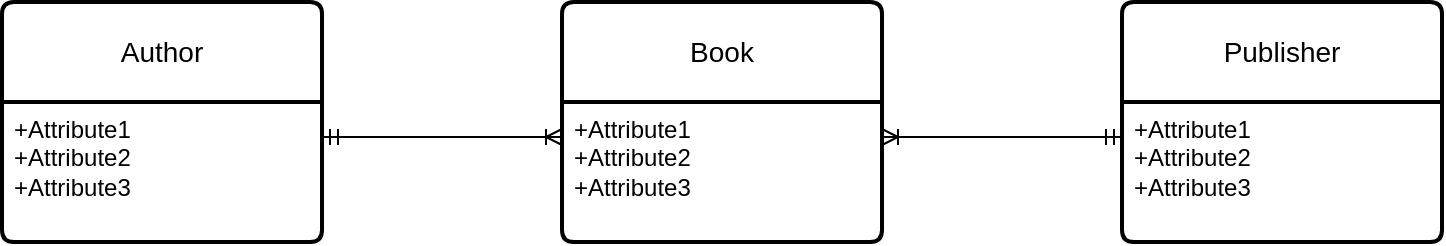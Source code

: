 <mxfile version="24.8.3" pages="8">
  <diagram name="BT2" id="S3tI4eDwRzl3f1jZ_H7S">
    <mxGraphModel dx="1042" dy="565" grid="1" gridSize="10" guides="1" tooltips="1" connect="1" arrows="1" fold="1" page="1" pageScale="1" pageWidth="827" pageHeight="1169" math="0" shadow="0">
      <root>
        <mxCell id="0" />
        <mxCell id="1" parent="0" />
        <mxCell id="iG-6inlr2kLziY47SVc3-1" value="Book" style="swimlane;childLayout=stackLayout;horizontal=1;startSize=50;horizontalStack=0;rounded=1;fontSize=14;fontStyle=0;strokeWidth=2;resizeParent=0;resizeLast=1;shadow=0;dashed=0;align=center;arcSize=4;whiteSpace=wrap;html=1;" vertex="1" parent="1">
          <mxGeometry x="320" y="240" width="160" height="120" as="geometry" />
        </mxCell>
        <mxCell id="iG-6inlr2kLziY47SVc3-2" value="+Attribute1&#xa;+Attribute2&#xa;+Attribute3" style="align=left;strokeColor=none;fillColor=none;spacingLeft=4;fontSize=12;verticalAlign=top;resizable=0;rotatable=0;part=1;html=1;" vertex="1" parent="iG-6inlr2kLziY47SVc3-1">
          <mxGeometry y="50" width="160" height="70" as="geometry" />
        </mxCell>
        <mxCell id="iG-6inlr2kLziY47SVc3-3" value="Publisher" style="swimlane;childLayout=stackLayout;horizontal=1;startSize=50;horizontalStack=0;rounded=1;fontSize=14;fontStyle=0;strokeWidth=2;resizeParent=0;resizeLast=1;shadow=0;dashed=0;align=center;arcSize=4;whiteSpace=wrap;html=1;" vertex="1" parent="1">
          <mxGeometry x="600" y="240" width="160" height="120" as="geometry" />
        </mxCell>
        <mxCell id="iG-6inlr2kLziY47SVc3-4" value="+Attribute1&#xa;+Attribute2&#xa;+Attribute3" style="align=left;strokeColor=none;fillColor=none;spacingLeft=4;fontSize=12;verticalAlign=top;resizable=0;rotatable=0;part=1;html=1;" vertex="1" parent="iG-6inlr2kLziY47SVc3-3">
          <mxGeometry y="50" width="160" height="70" as="geometry" />
        </mxCell>
        <mxCell id="iG-6inlr2kLziY47SVc3-5" value="Author" style="swimlane;childLayout=stackLayout;horizontal=1;startSize=50;horizontalStack=0;rounded=1;fontSize=14;fontStyle=0;strokeWidth=2;resizeParent=0;resizeLast=1;shadow=0;dashed=0;align=center;arcSize=4;whiteSpace=wrap;html=1;" vertex="1" parent="1">
          <mxGeometry x="40" y="240" width="160" height="120" as="geometry" />
        </mxCell>
        <mxCell id="iG-6inlr2kLziY47SVc3-6" value="+Attribute1&#xa;+Attribute2&#xa;+Attribute3" style="align=left;strokeColor=none;fillColor=none;spacingLeft=4;fontSize=12;verticalAlign=top;resizable=0;rotatable=0;part=1;html=1;" vertex="1" parent="iG-6inlr2kLziY47SVc3-5">
          <mxGeometry y="50" width="160" height="70" as="geometry" />
        </mxCell>
        <mxCell id="iG-6inlr2kLziY47SVc3-13" value="" style="fontSize=12;html=1;endArrow=ERoneToMany;startArrow=ERmandOne;rounded=0;exitX=0;exitY=0.25;exitDx=0;exitDy=0;entryX=1;entryY=0.25;entryDx=0;entryDy=0;" edge="1" parent="1" source="iG-6inlr2kLziY47SVc3-4" target="iG-6inlr2kLziY47SVc3-2">
          <mxGeometry width="100" height="100" relative="1" as="geometry">
            <mxPoint x="470" y="440" as="sourcePoint" />
            <mxPoint x="580" y="360" as="targetPoint" />
          </mxGeometry>
        </mxCell>
        <mxCell id="iG-6inlr2kLziY47SVc3-14" value="" style="fontSize=12;html=1;endArrow=ERoneToMany;startArrow=ERmandOne;rounded=0;exitX=1;exitY=0.25;exitDx=0;exitDy=0;entryX=0;entryY=0.25;entryDx=0;entryDy=0;" edge="1" parent="1" source="iG-6inlr2kLziY47SVc3-6" target="iG-6inlr2kLziY47SVc3-2">
          <mxGeometry width="100" height="100" relative="1" as="geometry">
            <mxPoint x="350" y="410" as="sourcePoint" />
            <mxPoint x="230" y="410" as="targetPoint" />
          </mxGeometry>
        </mxCell>
      </root>
    </mxGraphModel>
  </diagram>
  <diagram id="E33m_eQVtyjvjYhZTn2i" name="BT3">
    <mxGraphModel dx="1042" dy="565" grid="1" gridSize="10" guides="1" tooltips="1" connect="1" arrows="1" fold="1" page="1" pageScale="1" pageWidth="827" pageHeight="1169" math="0" shadow="0">
      <root>
        <mxCell id="0" />
        <mxCell id="1" parent="0" />
        <mxCell id="ahCoKVd4SMPCO-5dEFui-1" value="Course" style="swimlane;childLayout=stackLayout;horizontal=1;startSize=50;horizontalStack=0;rounded=1;fontSize=14;fontStyle=0;strokeWidth=2;resizeParent=0;resizeLast=1;shadow=0;dashed=0;align=center;arcSize=4;whiteSpace=wrap;html=1;" vertex="1" parent="1">
          <mxGeometry x="600" y="240" width="160" height="120" as="geometry" />
        </mxCell>
        <mxCell id="ahCoKVd4SMPCO-5dEFui-2" value="courseID&lt;div&gt;courseName&lt;/div&gt;&lt;div&gt;price&lt;/div&gt;" style="align=left;strokeColor=none;fillColor=none;spacingLeft=4;fontSize=12;verticalAlign=top;resizable=0;rotatable=0;part=1;html=1;" vertex="1" parent="ahCoKVd4SMPCO-5dEFui-1">
          <mxGeometry y="50" width="160" height="70" as="geometry" />
        </mxCell>
        <mxCell id="ahCoKVd4SMPCO-5dEFui-3" value="Enrollment" style="swimlane;childLayout=stackLayout;horizontal=1;startSize=50;horizontalStack=0;rounded=1;fontSize=14;fontStyle=0;strokeWidth=2;resizeParent=0;resizeLast=1;shadow=0;dashed=0;align=center;arcSize=4;whiteSpace=wrap;html=1;" vertex="1" parent="1">
          <mxGeometry x="320" y="240" width="160" height="120" as="geometry" />
        </mxCell>
        <mxCell id="ahCoKVd4SMPCO-5dEFui-4" value="studentID&lt;div&gt;courseID&lt;/div&gt;&lt;div&gt;registrationDate&lt;/div&gt;" style="align=left;strokeColor=none;fillColor=none;spacingLeft=4;fontSize=12;verticalAlign=top;resizable=0;rotatable=0;part=1;html=1;" vertex="1" parent="ahCoKVd4SMPCO-5dEFui-3">
          <mxGeometry y="50" width="160" height="70" as="geometry" />
        </mxCell>
        <mxCell id="ahCoKVd4SMPCO-5dEFui-5" value="Student" style="swimlane;childLayout=stackLayout;horizontal=1;startSize=50;horizontalStack=0;rounded=1;fontSize=14;fontStyle=0;strokeWidth=2;resizeParent=0;resizeLast=1;shadow=0;dashed=0;align=center;arcSize=4;whiteSpace=wrap;html=1;" vertex="1" parent="1">
          <mxGeometry x="40" y="240" width="160" height="120" as="geometry" />
        </mxCell>
        <mxCell id="ahCoKVd4SMPCO-5dEFui-6" value="studentID&lt;br&gt;studentName&lt;br&gt;DateOfBirth" style="align=left;strokeColor=none;fillColor=none;spacingLeft=4;fontSize=12;verticalAlign=top;resizable=0;rotatable=0;part=1;html=1;" vertex="1" parent="ahCoKVd4SMPCO-5dEFui-5">
          <mxGeometry y="50" width="160" height="70" as="geometry" />
        </mxCell>
        <mxCell id="ahCoKVd4SMPCO-5dEFui-9" value="studentID&lt;br&gt;studentName&lt;br&gt;DateOfBirth" style="align=left;strokeColor=none;fillColor=none;spacingLeft=4;fontSize=12;verticalAlign=top;resizable=0;rotatable=0;part=1;html=1;" vertex="1" parent="ahCoKVd4SMPCO-5dEFui-5">
          <mxGeometry y="120" width="160" as="geometry" />
        </mxCell>
        <mxCell id="ahCoKVd4SMPCO-5dEFui-10" value="" style="edgeStyle=entityRelationEdgeStyle;fontSize=12;html=1;endArrow=ERoneToMany;rounded=0;entryX=1;entryY=0.25;entryDx=0;entryDy=0;exitX=0;exitY=0.25;exitDx=0;exitDy=0;" edge="1" parent="1" source="ahCoKVd4SMPCO-5dEFui-2" target="ahCoKVd4SMPCO-5dEFui-4">
          <mxGeometry width="100" height="100" relative="1" as="geometry">
            <mxPoint x="470" y="480" as="sourcePoint" />
            <mxPoint x="570" y="380" as="targetPoint" />
          </mxGeometry>
        </mxCell>
        <mxCell id="ahCoKVd4SMPCO-5dEFui-11" value="" style="edgeStyle=entityRelationEdgeStyle;fontSize=12;html=1;endArrow=ERoneToMany;rounded=0;entryX=0;entryY=0.25;entryDx=0;entryDy=0;exitX=1;exitY=0.25;exitDx=0;exitDy=0;" edge="1" parent="1" source="ahCoKVd4SMPCO-5dEFui-6" target="ahCoKVd4SMPCO-5dEFui-4">
          <mxGeometry width="100" height="100" relative="1" as="geometry">
            <mxPoint x="190" y="440" as="sourcePoint" />
            <mxPoint x="290" y="340" as="targetPoint" />
          </mxGeometry>
        </mxCell>
      </root>
    </mxGraphModel>
  </diagram>
  <diagram id="HDx0lRywUB1b465FJepI" name="BT4">
    <mxGraphModel dx="1042" dy="565" grid="1" gridSize="10" guides="1" tooltips="1" connect="1" arrows="1" fold="1" page="1" pageScale="1" pageWidth="827" pageHeight="1169" math="0" shadow="0">
      <root>
        <mxCell id="0" />
        <mxCell id="1" parent="0" />
        <mxCell id="H5hN4v5wa3abcocXyp6K-1" value="Order" style="swimlane;childLayout=stackLayout;horizontal=1;startSize=50;horizontalStack=0;rounded=1;fontSize=14;fontStyle=0;strokeWidth=2;resizeParent=0;resizeLast=1;shadow=0;dashed=0;align=center;arcSize=4;whiteSpace=wrap;html=1;" vertex="1" parent="1">
          <mxGeometry x="320" y="240" width="160" height="120" as="geometry" />
        </mxCell>
        <mxCell id="H5hN4v5wa3abcocXyp6K-2" value="Madonhang&lt;div&gt;Ngaydathang&lt;/div&gt;&lt;div&gt;Tốngtien&lt;/div&gt;" style="align=left;strokeColor=none;fillColor=none;spacingLeft=4;fontSize=12;verticalAlign=top;resizable=0;rotatable=0;part=1;html=1;" vertex="1" parent="H5hN4v5wa3abcocXyp6K-1">
          <mxGeometry y="50" width="160" height="70" as="geometry" />
        </mxCell>
        <mxCell id="H5hN4v5wa3abcocXyp6K-3" value="Cart" style="swimlane;childLayout=stackLayout;horizontal=1;startSize=50;horizontalStack=0;rounded=1;fontSize=14;fontStyle=0;strokeWidth=2;resizeParent=0;resizeLast=1;shadow=0;dashed=0;align=center;arcSize=4;whiteSpace=wrap;html=1;" vertex="1" parent="1">
          <mxGeometry x="600" y="240" width="160" height="120" as="geometry" />
        </mxCell>
        <mxCell id="H5hN4v5wa3abcocXyp6K-4" value="Masanpham&lt;div&gt;Madonhang&lt;/div&gt;" style="align=left;strokeColor=none;fillColor=none;spacingLeft=4;fontSize=12;verticalAlign=top;resizable=0;rotatable=0;part=1;html=1;" vertex="1" parent="H5hN4v5wa3abcocXyp6K-3">
          <mxGeometry y="50" width="160" height="70" as="geometry" />
        </mxCell>
        <mxCell id="H5hN4v5wa3abcocXyp6K-5" value="Customer" style="swimlane;childLayout=stackLayout;horizontal=1;startSize=50;horizontalStack=0;rounded=1;fontSize=14;fontStyle=0;strokeWidth=2;resizeParent=0;resizeLast=1;shadow=0;dashed=0;align=center;arcSize=4;whiteSpace=wrap;html=1;" vertex="1" parent="1">
          <mxGeometry x="40" y="240" width="160" height="120" as="geometry" />
        </mxCell>
        <mxCell id="H5hN4v5wa3abcocXyp6K-6" value="Makhachhang&lt;div&gt;Tenkhachhang&lt;/div&gt;&lt;div&gt;Diachi&lt;span style=&quot;white-space: pre;&quot;&gt;&#x9;&lt;/span&gt;&lt;/div&gt;&lt;div&gt;Email&lt;/div&gt;" style="align=left;strokeColor=none;fillColor=none;spacingLeft=4;fontSize=12;verticalAlign=top;resizable=0;rotatable=0;part=1;html=1;" vertex="1" parent="H5hN4v5wa3abcocXyp6K-5">
          <mxGeometry y="50" width="160" height="70" as="geometry" />
        </mxCell>
        <mxCell id="H5hN4v5wa3abcocXyp6K-8" value="" style="fontSize=12;html=1;endArrow=ERoneToMany;startArrow=ERmandOne;rounded=0;exitX=1;exitY=0.25;exitDx=0;exitDy=0;entryX=0;entryY=0.25;entryDx=0;entryDy=0;" edge="1" parent="1" source="H5hN4v5wa3abcocXyp6K-6" target="H5hN4v5wa3abcocXyp6K-2">
          <mxGeometry width="100" height="100" relative="1" as="geometry">
            <mxPoint x="350" y="410" as="sourcePoint" />
            <mxPoint x="230" y="410" as="targetPoint" />
          </mxGeometry>
        </mxCell>
        <mxCell id="H5hN4v5wa3abcocXyp6K-9" value="Product" style="swimlane;childLayout=stackLayout;horizontal=1;startSize=50;horizontalStack=0;rounded=1;fontSize=14;fontStyle=0;strokeWidth=2;resizeParent=0;resizeLast=1;shadow=0;dashed=0;align=center;arcSize=4;whiteSpace=wrap;html=1;" vertex="1" parent="1">
          <mxGeometry x="600" y="480" width="160" height="120" as="geometry" />
        </mxCell>
        <mxCell id="H5hN4v5wa3abcocXyp6K-10" value="Masanpham&lt;div&gt;Tensanpham&lt;/div&gt;&lt;div&gt;Gia&lt;/div&gt;" style="align=left;strokeColor=none;fillColor=none;spacingLeft=4;fontSize=12;verticalAlign=top;resizable=0;rotatable=0;part=1;html=1;" vertex="1" parent="H5hN4v5wa3abcocXyp6K-9">
          <mxGeometry y="50" width="160" height="70" as="geometry" />
        </mxCell>
        <mxCell id="2gxj5F6_k0d30bm6z60c-1" value="" style="edgeStyle=entityRelationEdgeStyle;fontSize=12;html=1;endArrow=ERoneToMany;rounded=0;entryX=0;entryY=0.25;entryDx=0;entryDy=0;exitX=1;exitY=0.25;exitDx=0;exitDy=0;" edge="1" parent="1" source="H5hN4v5wa3abcocXyp6K-2" target="H5hN4v5wa3abcocXyp6K-4">
          <mxGeometry width="100" height="100" relative="1" as="geometry">
            <mxPoint x="414" y="480" as="sourcePoint" />
            <mxPoint x="514" y="380" as="targetPoint" />
          </mxGeometry>
        </mxCell>
        <mxCell id="2gxj5F6_k0d30bm6z60c-2" value="" style="fontSize=12;html=1;endArrow=ERoneToMany;rounded=0;entryX=0.5;entryY=1;entryDx=0;entryDy=0;exitX=0.5;exitY=0;exitDx=0;exitDy=0;" edge="1" parent="1" source="H5hN4v5wa3abcocXyp6K-9" target="H5hN4v5wa3abcocXyp6K-4">
          <mxGeometry width="100" height="100" relative="1" as="geometry">
            <mxPoint x="530" y="490" as="sourcePoint" />
            <mxPoint x="630" y="390" as="targetPoint" />
          </mxGeometry>
        </mxCell>
      </root>
    </mxGraphModel>
  </diagram>
  <diagram id="HWHdgjDDp0XXDB1p_dy3" name="BT5">
    <mxGraphModel dx="1042" dy="565" grid="1" gridSize="10" guides="1" tooltips="1" connect="1" arrows="1" fold="1" page="1" pageScale="1" pageWidth="827" pageHeight="1169" math="0" shadow="0">
      <root>
        <mxCell id="0" />
        <mxCell id="1" parent="0" />
        <mxCell id="CTbyHAB8CUvocaCiIxAj-1" value="Car" style="swimlane;childLayout=stackLayout;horizontal=1;startSize=50;horizontalStack=0;rounded=1;fontSize=14;fontStyle=0;strokeWidth=2;resizeParent=0;resizeLast=1;shadow=0;dashed=0;align=center;arcSize=4;whiteSpace=wrap;html=1;" vertex="1" parent="1">
          <mxGeometry x="600" y="240" width="160" height="120" as="geometry" />
        </mxCell>
        <mxCell id="CTbyHAB8CUvocaCiIxAj-2" value="car_id (PK)&lt;div&gt;car_name&lt;/div&gt;&lt;div&gt;car_type&lt;/div&gt;&lt;div&gt;rental_price_per_day&lt;/div&gt;" style="align=left;strokeColor=none;fillColor=none;spacingLeft=4;fontSize=12;verticalAlign=top;resizable=0;rotatable=0;part=1;html=1;" vertex="1" parent="CTbyHAB8CUvocaCiIxAj-1">
          <mxGeometry y="50" width="160" height="70" as="geometry" />
        </mxCell>
        <mxCell id="CTbyHAB8CUvocaCiIxAj-3" value="Rental" style="swimlane;childLayout=stackLayout;horizontal=1;startSize=50;horizontalStack=0;rounded=1;fontSize=14;fontStyle=0;strokeWidth=2;resizeParent=0;resizeLast=1;shadow=0;dashed=0;align=center;arcSize=4;whiteSpace=wrap;html=1;" vertex="1" parent="1">
          <mxGeometry x="320" y="240" width="160" height="160" as="geometry">
            <mxRectangle x="320" y="240" width="80" height="50" as="alternateBounds" />
          </mxGeometry>
        </mxCell>
        <mxCell id="CTbyHAB8CUvocaCiIxAj-4" value="rental_id (PK)&lt;div&gt;customer_id (FK)&lt;/div&gt;&lt;div&gt;car_id (Fk)&lt;/div&gt;&lt;div&gt;start_date&lt;/div&gt;&lt;div&gt;end_date&lt;/div&gt;&lt;div&gt;total_amount&lt;/div&gt;" style="align=left;strokeColor=none;fillColor=none;spacingLeft=4;fontSize=12;verticalAlign=top;resizable=0;rotatable=0;part=1;html=1;" vertex="1" parent="CTbyHAB8CUvocaCiIxAj-3">
          <mxGeometry y="50" width="160" height="110" as="geometry" />
        </mxCell>
        <mxCell id="CTbyHAB8CUvocaCiIxAj-5" value="Customer" style="swimlane;childLayout=stackLayout;horizontal=1;startSize=50;horizontalStack=0;rounded=1;fontSize=14;fontStyle=0;strokeWidth=2;resizeParent=0;resizeLast=1;shadow=0;dashed=0;align=center;arcSize=4;whiteSpace=wrap;html=1;" vertex="1" parent="1">
          <mxGeometry x="40" y="240" width="160" height="120" as="geometry" />
        </mxCell>
        <mxCell id="CTbyHAB8CUvocaCiIxAj-6" value="customer_id (PK)&lt;div&gt;name&lt;/div&gt;&lt;div&gt;address&lt;/div&gt;&lt;div&gt;phone&lt;/div&gt;" style="align=left;strokeColor=none;fillColor=none;spacingLeft=4;fontSize=12;verticalAlign=top;resizable=0;rotatable=0;part=1;html=1;" vertex="1" parent="CTbyHAB8CUvocaCiIxAj-5">
          <mxGeometry y="50" width="160" height="70" as="geometry" />
        </mxCell>
        <mxCell id="CTbyHAB8CUvocaCiIxAj-8" value="" style="edgeStyle=entityRelationEdgeStyle;fontSize=12;html=1;endArrow=ERoneToMany;rounded=0;entryX=0.997;entryY=0.407;entryDx=0;entryDy=0;exitX=0;exitY=0.25;exitDx=0;exitDy=0;entryPerimeter=0;" edge="1" parent="1" source="CTbyHAB8CUvocaCiIxAj-2" target="CTbyHAB8CUvocaCiIxAj-4">
          <mxGeometry width="100" height="100" relative="1" as="geometry">
            <mxPoint x="470" y="480" as="sourcePoint" />
            <mxPoint x="570" y="380" as="targetPoint" />
          </mxGeometry>
        </mxCell>
        <mxCell id="CTbyHAB8CUvocaCiIxAj-9" value="" style="edgeStyle=entityRelationEdgeStyle;fontSize=12;html=1;endArrow=ERoneToMany;rounded=0;entryX=0;entryY=0.25;entryDx=0;entryDy=0;exitX=1;exitY=0.25;exitDx=0;exitDy=0;" edge="1" parent="1" source="CTbyHAB8CUvocaCiIxAj-6" target="CTbyHAB8CUvocaCiIxAj-4">
          <mxGeometry width="100" height="100" relative="1" as="geometry">
            <mxPoint x="190" y="440" as="sourcePoint" />
            <mxPoint x="290" y="340" as="targetPoint" />
          </mxGeometry>
        </mxCell>
        <mxCell id="eAOGb-Al22VE4MxPoc9V-1" value="&lt;h3 style=&quot;text-align: justify;&quot;&gt;&lt;font style=&quot;font-size: 14px;&quot;&gt;Cách tính tổng số tiền thuê &lt;code&gt;total_amount&lt;/code&gt;&lt;/font&gt;&lt;/h3&gt;&lt;p style=&quot;text-align: justify;&quot;&gt;&lt;font size=&quot;3&quot;&gt;Tổng số tiền thuê được tính dựa trên số ngày thuê và giá thuê mỗi ngày của xe. Cách tính:&lt;/font&gt;&lt;/p&gt;&lt;span title=&quot;ParseError: KaTeX parse error: Expected &#39;EOF&#39;, got &#39;_&#39; at position 12: \text{total_̲amount} = (\tex…&quot; class=&quot;katex-error&quot;&gt;&lt;div style=&quot;text-align: justify;&quot;&gt;&lt;span style=&quot;background-color: initial;&quot;&gt;&lt;font size=&quot;3&quot;&gt;\text{total_amount} = (\text{end_date} - \text{start_date}) \times \text{rental_price_per_day}&lt;/font&gt;&lt;/span&gt;&lt;/div&gt;&lt;/span&gt;&lt;ul&gt;&lt;li&gt;&lt;div style=&quot;text-align: justify;&quot;&gt;&lt;font size=&quot;3&quot;&gt;&lt;strong style=&quot;background-color: initial;&quot;&gt;Ràng buộc tính toán&lt;/strong&gt;&lt;span style=&quot;background-color: initial;&quot;&gt;:&lt;/span&gt;&lt;/font&gt;&lt;/div&gt;&lt;ul&gt;&lt;li style=&quot;text-align: justify;&quot;&gt;&lt;font size=&quot;3&quot;&gt;&lt;strong&gt;Ngày bắt đầu và ngày kết thúc&lt;/strong&gt;: &lt;code&gt;end_date&lt;/code&gt; phải sau &lt;code&gt;start_date&lt;/code&gt; (có thể sử dụng ràng buộc CHECK trong T-SQL).&lt;/font&gt;&lt;/li&gt;&lt;li style=&quot;text-align: justify;&quot;&gt;&lt;font size=&quot;3&quot;&gt;&lt;strong&gt;Giá thuê mỗi ngày&lt;/strong&gt;: &lt;code&gt;rental_price_per_day&lt;/code&gt; phải lớn hơn 0 để tránh lỗi khi tính tổng tiền.&lt;/font&gt;&lt;/li&gt;&lt;li style=&quot;text-align: justify;&quot;&gt;&lt;font size=&quot;3&quot;&gt;&lt;strong&gt;Tự động tính &lt;code&gt;total_amount&lt;/code&gt;&lt;/strong&gt;: Có thể dùng một &lt;strong&gt;trigger&lt;/strong&gt; để tính toán tự động &lt;code&gt;total_amount&lt;/code&gt; dựa trên số ngày thuê và giá thuê mỗi ngày khi một bản ghi mới được thêm vào bảng &lt;code&gt;Rental&lt;/code&gt;.&lt;/font&gt;&lt;/li&gt;&lt;/ul&gt;&lt;/li&gt;&lt;/ul&gt;" style="text;html=1;align=left;verticalAlign=middle;whiteSpace=wrap;rounded=0;" vertex="1" parent="1">
          <mxGeometry x="40" y="400" width="720" height="280" as="geometry" />
        </mxCell>
      </root>
    </mxGraphModel>
  </diagram>
  <diagram id="gMVQvMVwqX7fxle1f1y7" name="BT6">
    <mxGraphModel dx="1042" dy="565" grid="1" gridSize="10" guides="1" tooltips="1" connect="1" arrows="1" fold="1" page="1" pageScale="1" pageWidth="827" pageHeight="1169" math="0" shadow="0">
      <root>
        <mxCell id="0" />
        <mxCell id="1" parent="0" />
        <mxCell id="HUIHdo6BDJgA1byJnP2m-1" value="Event" style="swimlane;childLayout=stackLayout;horizontal=1;startSize=50;horizontalStack=0;rounded=1;fontSize=14;fontStyle=0;strokeWidth=2;resizeParent=0;resizeLast=1;shadow=0;dashed=0;align=center;arcSize=4;whiteSpace=wrap;html=1;" vertex="1" parent="1">
          <mxGeometry x="320" y="240" width="160" height="160" as="geometry" />
        </mxCell>
        <mxCell id="HUIHdo6BDJgA1byJnP2m-2" value="event_id (PK)&lt;div&gt;event_name&lt;/div&gt;&lt;div&gt;event_date&lt;/div&gt;&lt;div&gt;location&lt;/div&gt;&lt;div&gt;budget&lt;/div&gt;" style="align=left;strokeColor=none;fillColor=none;spacingLeft=4;fontSize=12;verticalAlign=top;resizable=0;rotatable=0;part=1;html=1;" vertex="1" parent="HUIHdo6BDJgA1byJnP2m-1">
          <mxGeometry y="50" width="160" height="110" as="geometry" />
        </mxCell>
        <mxCell id="HUIHdo6BDJgA1byJnP2m-3" value="EventSponsor" style="swimlane;childLayout=stackLayout;horizontal=1;startSize=50;horizontalStack=0;rounded=1;fontSize=14;fontStyle=0;strokeWidth=2;resizeParent=0;resizeLast=1;shadow=0;dashed=0;align=center;arcSize=4;whiteSpace=wrap;html=1;" vertex="1" parent="1">
          <mxGeometry x="600" y="240" width="160" height="120" as="geometry" />
        </mxCell>
        <mxCell id="HUIHdo6BDJgA1byJnP2m-4" value="event_id (FK)&lt;div&gt;sponsor_id&amp;nbsp;&lt;span style=&quot;background-color: initial;&quot;&gt;(FK)&lt;/span&gt;&lt;/div&gt;" style="align=left;strokeColor=none;fillColor=none;spacingLeft=4;fontSize=12;verticalAlign=top;resizable=0;rotatable=0;part=1;html=1;" vertex="1" parent="HUIHdo6BDJgA1byJnP2m-3">
          <mxGeometry y="50" width="160" height="70" as="geometry" />
        </mxCell>
        <mxCell id="HUIHdo6BDJgA1byJnP2m-5" value="Attendee" style="swimlane;childLayout=stackLayout;horizontal=1;startSize=50;horizontalStack=0;rounded=1;fontSize=14;fontStyle=0;strokeWidth=2;resizeParent=0;resizeLast=1;shadow=0;dashed=0;align=center;arcSize=4;whiteSpace=wrap;html=1;" vertex="1" parent="1">
          <mxGeometry x="40" y="480" width="160" height="120" as="geometry" />
        </mxCell>
        <mxCell id="HUIHdo6BDJgA1byJnP2m-6" value="attendee_id (PK)&lt;div&gt;attendee_name&lt;/div&gt;&lt;div&gt;email&lt;/div&gt;" style="align=left;strokeColor=none;fillColor=none;spacingLeft=4;fontSize=12;verticalAlign=top;resizable=0;rotatable=0;part=1;html=1;" vertex="1" parent="HUIHdo6BDJgA1byJnP2m-5">
          <mxGeometry y="50" width="160" height="70" as="geometry" />
        </mxCell>
        <mxCell id="HUIHdo6BDJgA1byJnP2m-8" value="Sponsor" style="swimlane;childLayout=stackLayout;horizontal=1;startSize=50;horizontalStack=0;rounded=1;fontSize=14;fontStyle=0;strokeWidth=2;resizeParent=0;resizeLast=1;shadow=0;dashed=0;align=center;arcSize=4;whiteSpace=wrap;html=1;" vertex="1" parent="1">
          <mxGeometry x="600" y="480" width="160" height="120" as="geometry" />
        </mxCell>
        <mxCell id="HUIHdo6BDJgA1byJnP2m-9" value="sponsor_id (PK)&lt;div&gt;sponsor_name&lt;/div&gt;&lt;div&gt;sponsorship_amount&lt;/div&gt;" style="align=left;strokeColor=none;fillColor=none;spacingLeft=4;fontSize=12;verticalAlign=top;resizable=0;rotatable=0;part=1;html=1;" vertex="1" parent="HUIHdo6BDJgA1byJnP2m-8">
          <mxGeometry y="50" width="160" height="70" as="geometry" />
        </mxCell>
        <mxCell id="HUIHdo6BDJgA1byJnP2m-10" value="" style="edgeStyle=entityRelationEdgeStyle;fontSize=12;html=1;endArrow=ERoneToMany;rounded=0;entryX=0;entryY=0.25;entryDx=0;entryDy=0;exitX=1;exitY=0.25;exitDx=0;exitDy=0;" edge="1" parent="1" source="HUIHdo6BDJgA1byJnP2m-2" target="HUIHdo6BDJgA1byJnP2m-4">
          <mxGeometry width="100" height="100" relative="1" as="geometry">
            <mxPoint x="414" y="480" as="sourcePoint" />
            <mxPoint x="514" y="380" as="targetPoint" />
          </mxGeometry>
        </mxCell>
        <mxCell id="HUIHdo6BDJgA1byJnP2m-11" value="" style="fontSize=12;html=1;endArrow=ERoneToMany;rounded=0;entryX=0.5;entryY=1;entryDx=0;entryDy=0;exitX=0.5;exitY=0;exitDx=0;exitDy=0;" edge="1" parent="1" source="HUIHdo6BDJgA1byJnP2m-8" target="HUIHdo6BDJgA1byJnP2m-4">
          <mxGeometry width="100" height="100" relative="1" as="geometry">
            <mxPoint x="530" y="490" as="sourcePoint" />
            <mxPoint x="630" y="390" as="targetPoint" />
          </mxGeometry>
        </mxCell>
        <mxCell id="HUIHdo6BDJgA1byJnP2m-12" value="EventAttendee" style="swimlane;childLayout=stackLayout;horizontal=1;startSize=50;horizontalStack=0;rounded=1;fontSize=14;fontStyle=0;strokeWidth=2;resizeParent=0;resizeLast=1;shadow=0;dashed=0;align=center;arcSize=4;whiteSpace=wrap;html=1;" vertex="1" parent="1">
          <mxGeometry x="40" y="240" width="160" height="120" as="geometry" />
        </mxCell>
        <mxCell id="HUIHdo6BDJgA1byJnP2m-13" value="event_id (FK)&lt;div&gt;attendee_id (FK)&lt;/div&gt;" style="align=left;strokeColor=none;fillColor=none;spacingLeft=4;fontSize=12;verticalAlign=top;resizable=0;rotatable=0;part=1;html=1;" vertex="1" parent="HUIHdo6BDJgA1byJnP2m-12">
          <mxGeometry y="50" width="160" height="70" as="geometry" />
        </mxCell>
        <mxCell id="HUIHdo6BDJgA1byJnP2m-14" value="" style="fontSize=12;html=1;endArrow=ERoneToMany;rounded=0;entryX=0.5;entryY=1;entryDx=0;entryDy=0;exitX=0.5;exitY=0;exitDx=0;exitDy=0;" edge="1" parent="1" source="HUIHdo6BDJgA1byJnP2m-5" target="HUIHdo6BDJgA1byJnP2m-13">
          <mxGeometry width="100" height="100" relative="1" as="geometry">
            <mxPoint x="250" y="440" as="sourcePoint" />
            <mxPoint x="370" y="440" as="targetPoint" />
          </mxGeometry>
        </mxCell>
        <mxCell id="HUIHdo6BDJgA1byJnP2m-15" value="" style="edgeStyle=entityRelationEdgeStyle;fontSize=12;html=1;endArrow=ERoneToMany;rounded=0;entryX=1;entryY=0.25;entryDx=0;entryDy=0;exitX=0;exitY=0.25;exitDx=0;exitDy=0;" edge="1" parent="1" source="HUIHdo6BDJgA1byJnP2m-2" target="HUIHdo6BDJgA1byJnP2m-13">
          <mxGeometry width="100" height="100" relative="1" as="geometry">
            <mxPoint x="200" y="400" as="sourcePoint" />
            <mxPoint x="320" y="400" as="targetPoint" />
          </mxGeometry>
        </mxCell>
      </root>
    </mxGraphModel>
  </diagram>
  <diagram id="dReix_nKtDOKqz1SuQSb" name="BT7">
    <mxGraphModel dx="906" dy="491" grid="1" gridSize="10" guides="1" tooltips="1" connect="1" arrows="1" fold="1" page="1" pageScale="1" pageWidth="827" pageHeight="1169" math="0" shadow="0">
      <root>
        <mxCell id="0" />
        <mxCell id="1" parent="0" />
        <mxCell id="gB4yHz4R4tEEC2rV8Uwt-1" value="Reservation" style="swimlane;childLayout=stackLayout;horizontal=1;startSize=50;horizontalStack=0;rounded=1;fontSize=14;fontStyle=0;strokeWidth=2;resizeParent=0;resizeLast=1;shadow=0;dashed=0;align=center;arcSize=4;whiteSpace=wrap;html=1;" vertex="1" parent="1">
          <mxGeometry x="320" y="240" width="160" height="160" as="geometry" />
        </mxCell>
        <mxCell id="gB4yHz4R4tEEC2rV8Uwt-2" value="&lt;span class=&quot;hljs-built_in&quot;&gt;reservation_id&lt;/span&gt;(PK)&lt;div&gt;guest_id (FK)&lt;/div&gt;&lt;div&gt;room_id (FK)&lt;/div&gt;&lt;div&gt;start_date&lt;/div&gt;&lt;div&gt;end_date&lt;/div&gt;" style="align=left;strokeColor=none;fillColor=none;spacingLeft=4;fontSize=12;verticalAlign=top;resizable=0;rotatable=0;part=1;html=1;" vertex="1" parent="gB4yHz4R4tEEC2rV8Uwt-1">
          <mxGeometry y="50" width="160" height="110" as="geometry" />
        </mxCell>
        <mxCell id="gB4yHz4R4tEEC2rV8Uwt-3" value="Room" style="swimlane;childLayout=stackLayout;horizontal=1;startSize=50;horizontalStack=0;rounded=1;fontSize=14;fontStyle=0;strokeWidth=2;resizeParent=0;resizeLast=1;shadow=0;dashed=0;align=center;arcSize=4;whiteSpace=wrap;html=1;" vertex="1" parent="1">
          <mxGeometry x="600" y="240" width="160" height="120" as="geometry" />
        </mxCell>
        <mxCell id="gB4yHz4R4tEEC2rV8Uwt-4" value="room_id (PK)&lt;div&gt;room_type&lt;/div&gt;&lt;div&gt;price_per_night&lt;/div&gt;" style="align=left;strokeColor=none;fillColor=none;spacingLeft=4;fontSize=12;verticalAlign=top;resizable=0;rotatable=0;part=1;html=1;" vertex="1" parent="gB4yHz4R4tEEC2rV8Uwt-3">
          <mxGeometry y="50" width="160" height="70" as="geometry" />
        </mxCell>
        <mxCell id="gB4yHz4R4tEEC2rV8Uwt-5" value="Service" style="swimlane;childLayout=stackLayout;horizontal=1;startSize=50;horizontalStack=0;rounded=1;fontSize=14;fontStyle=0;strokeWidth=2;resizeParent=0;resizeLast=1;shadow=0;dashed=0;align=center;arcSize=4;whiteSpace=wrap;html=1;" vertex="1" parent="1">
          <mxGeometry x="40" y="520" width="160" height="120" as="geometry" />
        </mxCell>
        <mxCell id="gB4yHz4R4tEEC2rV8Uwt-6" value="service_id (PK)&lt;div&gt;service_name&lt;/div&gt;&lt;div&gt;service_price&lt;/div&gt;" style="align=left;strokeColor=none;fillColor=none;spacingLeft=4;fontSize=12;verticalAlign=top;resizable=0;rotatable=0;part=1;html=1;" vertex="1" parent="gB4yHz4R4tEEC2rV8Uwt-5">
          <mxGeometry y="50" width="160" height="70" as="geometry" />
        </mxCell>
        <mxCell id="gB4yHz4R4tEEC2rV8Uwt-7" value="ServiceUsage" style="swimlane;childLayout=stackLayout;horizontal=1;startSize=50;horizontalStack=0;rounded=1;fontSize=14;fontStyle=0;strokeWidth=2;resizeParent=0;resizeLast=1;shadow=0;dashed=0;align=center;arcSize=4;whiteSpace=wrap;html=1;" vertex="1" parent="1">
          <mxGeometry x="320" y="520" width="160" height="120" as="geometry" />
        </mxCell>
        <mxCell id="gB4yHz4R4tEEC2rV8Uwt-8" value="&lt;span class=&quot;hljs-built_in&quot;&gt;service_usage_id&lt;/span&gt;(PK)&lt;div&gt;reservation_id (FK)&lt;/div&gt;&lt;div&gt;service_id (FK)&lt;/div&gt;&lt;div&gt;usage_date&lt;/div&gt;" style="align=left;strokeColor=none;fillColor=none;spacingLeft=4;fontSize=12;verticalAlign=top;resizable=0;rotatable=0;part=1;html=1;" vertex="1" parent="gB4yHz4R4tEEC2rV8Uwt-7">
          <mxGeometry y="50" width="160" height="70" as="geometry" />
        </mxCell>
        <mxCell id="gB4yHz4R4tEEC2rV8Uwt-9" value="" style="edgeStyle=entityRelationEdgeStyle;fontSize=12;html=1;endArrow=ERoneToMany;rounded=0;entryX=0;entryY=0.25;entryDx=0;entryDy=0;exitX=1;exitY=0.25;exitDx=0;exitDy=0;" edge="1" parent="1" source="gB4yHz4R4tEEC2rV8Uwt-2" target="gB4yHz4R4tEEC2rV8Uwt-4">
          <mxGeometry width="100" height="100" relative="1" as="geometry">
            <mxPoint x="428" y="480" as="sourcePoint" />
            <mxPoint x="528" y="380" as="targetPoint" />
          </mxGeometry>
        </mxCell>
        <mxCell id="gB4yHz4R4tEEC2rV8Uwt-10" value="" style="fontSize=12;html=1;endArrow=ERoneToMany;rounded=0;exitX=0.5;exitY=1;exitDx=0;exitDy=0;entryX=0.5;entryY=0;entryDx=0;entryDy=0;" edge="1" parent="1" source="gB4yHz4R4tEEC2rV8Uwt-2" target="gB4yHz4R4tEEC2rV8Uwt-7">
          <mxGeometry width="100" height="100" relative="1" as="geometry">
            <mxPoint x="560" y="480" as="sourcePoint" />
            <mxPoint x="440" y="490" as="targetPoint" />
          </mxGeometry>
        </mxCell>
        <mxCell id="gB4yHz4R4tEEC2rV8Uwt-11" value="Guest" style="swimlane;childLayout=stackLayout;horizontal=1;startSize=50;horizontalStack=0;rounded=1;fontSize=14;fontStyle=0;strokeWidth=2;resizeParent=0;resizeLast=1;shadow=0;dashed=0;align=center;arcSize=4;whiteSpace=wrap;html=1;" vertex="1" parent="1">
          <mxGeometry x="40" y="240" width="160" height="120" as="geometry" />
        </mxCell>
        <mxCell id="gB4yHz4R4tEEC2rV8Uwt-12" value="guest_id (PK)&lt;div&gt;name&lt;/div&gt;&lt;div&gt;address&lt;/div&gt;&lt;div&gt;email&lt;/div&gt;" style="align=left;strokeColor=none;fillColor=none;spacingLeft=4;fontSize=12;verticalAlign=top;resizable=0;rotatable=0;part=1;html=1;" vertex="1" parent="gB4yHz4R4tEEC2rV8Uwt-11">
          <mxGeometry y="50" width="160" height="70" as="geometry" />
        </mxCell>
        <mxCell id="gB4yHz4R4tEEC2rV8Uwt-13" value="" style="fontSize=12;html=1;endArrow=ERoneToMany;rounded=0;entryX=0;entryY=0.5;entryDx=0;entryDy=0;exitX=0.999;exitY=0.121;exitDx=0;exitDy=0;exitPerimeter=0;" edge="1" parent="1" source="gB4yHz4R4tEEC2rV8Uwt-6" target="gB4yHz4R4tEEC2rV8Uwt-7">
          <mxGeometry width="100" height="100" relative="1" as="geometry">
            <mxPoint x="200" y="540" as="sourcePoint" />
            <mxPoint x="270" y="380" as="targetPoint" />
          </mxGeometry>
        </mxCell>
        <mxCell id="gB4yHz4R4tEEC2rV8Uwt-14" value="" style="edgeStyle=entityRelationEdgeStyle;fontSize=12;html=1;endArrow=ERoneToMany;rounded=0;entryX=1;entryY=0.25;entryDx=0;entryDy=0;exitX=0;exitY=0.25;exitDx=0;exitDy=0;" edge="1" parent="1" source="gB4yHz4R4tEEC2rV8Uwt-2" target="gB4yHz4R4tEEC2rV8Uwt-12">
          <mxGeometry width="100" height="100" relative="1" as="geometry">
            <mxPoint x="214" y="400" as="sourcePoint" />
            <mxPoint x="334" y="400" as="targetPoint" />
          </mxGeometry>
        </mxCell>
      </root>
    </mxGraphModel>
  </diagram>
  <diagram id="OKuBtyi8JKSPpRX4QpWL" name="BT8">
    <mxGraphModel dx="1097" dy="595" grid="1" gridSize="10" guides="1" tooltips="1" connect="1" arrows="1" fold="1" page="1" pageScale="1" pageWidth="827" pageHeight="1169" math="0" shadow="0">
      <root>
        <mxCell id="0" />
        <mxCell id="1" parent="0" />
        <mxCell id="ywenfOwbJsUyX40Pqkc2-1" value="Assignment" style="swimlane;childLayout=stackLayout;horizontal=1;startSize=50;horizontalStack=0;rounded=1;fontSize=14;fontStyle=0;strokeWidth=2;resizeParent=0;resizeLast=1;shadow=0;dashed=0;align=center;arcSize=4;whiteSpace=wrap;html=1;" vertex="1" parent="1">
          <mxGeometry x="320" y="240" width="160" height="160" as="geometry" />
        </mxCell>
        <mxCell id="ywenfOwbJsUyX40Pqkc2-2" value="&lt;span class=&quot;hljs-built_in&quot;&gt;assignment_id&lt;/span&gt;(PK)&lt;div&gt;project_id (FK)&lt;/div&gt;&lt;div&gt;employee_id (FK)&lt;/div&gt;&lt;div&gt;start_date&lt;/div&gt;&lt;div&gt;end_date&lt;/div&gt;" style="align=left;strokeColor=none;fillColor=none;spacingLeft=4;fontSize=12;verticalAlign=top;resizable=0;rotatable=0;part=1;html=1;" vertex="1" parent="ywenfOwbJsUyX40Pqkc2-1">
          <mxGeometry y="50" width="160" height="110" as="geometry" />
        </mxCell>
        <mxCell id="ywenfOwbJsUyX40Pqkc2-3" value="Project" style="swimlane;childLayout=stackLayout;horizontal=1;startSize=50;horizontalStack=0;rounded=1;fontSize=14;fontStyle=0;strokeWidth=2;resizeParent=0;resizeLast=1;shadow=0;dashed=0;align=center;arcSize=4;whiteSpace=wrap;html=1;" vertex="1" parent="1">
          <mxGeometry x="600" y="240" width="160" height="160" as="geometry" />
        </mxCell>
        <mxCell id="ywenfOwbJsUyX40Pqkc2-4" value="&lt;span class=&quot;hljs-built_in&quot;&gt;project_id&lt;/span&gt;(PK)&lt;div&gt;project_name&lt;/div&gt;&lt;div&gt;start_date&lt;/div&gt;&lt;div&gt;end_date&lt;/div&gt;&lt;div&gt;budget&lt;/div&gt;" style="align=left;strokeColor=none;fillColor=none;spacingLeft=4;fontSize=12;verticalAlign=top;resizable=0;rotatable=0;part=1;html=1;" vertex="1" parent="ywenfOwbJsUyX40Pqkc2-3">
          <mxGeometry y="50" width="160" height="110" as="geometry" />
        </mxCell>
        <mxCell id="ywenfOwbJsUyX40Pqkc2-5" value="Employee" style="swimlane;childLayout=stackLayout;horizontal=1;startSize=50;horizontalStack=0;rounded=1;fontSize=14;fontStyle=0;strokeWidth=2;resizeParent=0;resizeLast=1;shadow=0;dashed=0;align=center;arcSize=4;whiteSpace=wrap;html=1;" vertex="1" parent="1">
          <mxGeometry x="40" y="250" width="160" height="120" as="geometry" />
        </mxCell>
        <mxCell id="ywenfOwbJsUyX40Pqkc2-6" value="&lt;span class=&quot;hljs-built_in&quot;&gt;employee_id&lt;/span&gt;(PK)&lt;div&gt;employee_name&lt;/div&gt;&lt;div&gt;position&lt;/div&gt;" style="align=left;strokeColor=none;fillColor=none;spacingLeft=4;fontSize=12;verticalAlign=top;resizable=0;rotatable=0;part=1;html=1;" vertex="1" parent="ywenfOwbJsUyX40Pqkc2-5">
          <mxGeometry y="50" width="160" height="70" as="geometry" />
        </mxCell>
        <mxCell id="ywenfOwbJsUyX40Pqkc2-7" value="" style="fontSize=12;html=1;endArrow=ERoneToMany;startArrow=ERmandOne;rounded=0;exitX=0.5;exitY=1;exitDx=0;exitDy=0;entryX=0.5;entryY=0;entryDx=0;entryDy=0;" edge="1" parent="1" source="ywenfOwbJsUyX40Pqkc2-4" target="ywenfOwbJsUyX40Pqkc2-8">
          <mxGeometry width="100" height="100" relative="1" as="geometry">
            <mxPoint x="500" y="450" as="sourcePoint" />
            <mxPoint x="560" y="430" as="targetPoint" />
          </mxGeometry>
        </mxCell>
        <mxCell id="ywenfOwbJsUyX40Pqkc2-8" value="Task" style="swimlane;childLayout=stackLayout;horizontal=1;startSize=50;horizontalStack=0;rounded=1;fontSize=14;fontStyle=0;strokeWidth=2;resizeParent=0;resizeLast=1;shadow=0;dashed=0;align=center;arcSize=4;whiteSpace=wrap;html=1;" vertex="1" parent="1">
          <mxGeometry x="600" y="520" width="160" height="160" as="geometry" />
        </mxCell>
        <mxCell id="ywenfOwbJsUyX40Pqkc2-9" value="task_id (PK)&amp;nbsp;&lt;div&gt;task_name&lt;/div&gt;&lt;div&gt;project_id (FK)&lt;/div&gt;&lt;div&gt;start_date&lt;/div&gt;&lt;div&gt;end_date&lt;/div&gt;&lt;div&gt;status&lt;/div&gt;" style="align=left;strokeColor=none;fillColor=none;spacingLeft=4;fontSize=12;verticalAlign=top;resizable=0;rotatable=0;part=1;html=1;" vertex="1" parent="ywenfOwbJsUyX40Pqkc2-8">
          <mxGeometry y="50" width="160" height="110" as="geometry" />
        </mxCell>
        <mxCell id="ywenfOwbJsUyX40Pqkc2-10" value="" style="edgeStyle=entityRelationEdgeStyle;fontSize=12;html=1;endArrow=ERoneToMany;rounded=0;exitX=0;exitY=0.25;exitDx=0;exitDy=0;entryX=1;entryY=0.25;entryDx=0;entryDy=0;" edge="1" parent="1" source="ywenfOwbJsUyX40Pqkc2-4" target="ywenfOwbJsUyX40Pqkc2-2">
          <mxGeometry width="100" height="100" relative="1" as="geometry">
            <mxPoint x="414" y="480" as="sourcePoint" />
            <mxPoint x="510" y="350" as="targetPoint" />
          </mxGeometry>
        </mxCell>
        <mxCell id="ywenfOwbJsUyX40Pqkc2-11" value="" style="fontSize=12;html=1;endArrow=ERoneToMany;rounded=0;entryX=0;entryY=0.25;entryDx=0;entryDy=0;" edge="1" parent="1" target="ywenfOwbJsUyX40Pqkc2-2">
          <mxGeometry width="100" height="100" relative="1" as="geometry">
            <mxPoint x="200" y="320" as="sourcePoint" />
            <mxPoint x="230" y="420" as="targetPoint" />
            <Array as="points">
              <mxPoint x="200" y="320" />
            </Array>
          </mxGeometry>
        </mxCell>
      </root>
    </mxGraphModel>
  </diagram>
  <diagram id="d3EFro_T1DGLIzHxdtF2" name="BT10">
    <mxGraphModel dx="1042" dy="565" grid="1" gridSize="10" guides="1" tooltips="1" connect="1" arrows="1" fold="1" page="1" pageScale="1" pageWidth="827" pageHeight="1169" math="0" shadow="0">
      <root>
        <mxCell id="0" />
        <mxCell id="1" parent="0" />
        <mxCell id="zGFiEb7aJbqXeEF-eaQ0-1" value="Product" style="swimlane;childLayout=stackLayout;horizontal=1;startSize=50;horizontalStack=0;rounded=1;fontSize=14;fontStyle=0;strokeWidth=2;resizeParent=0;resizeLast=1;shadow=0;dashed=0;align=center;arcSize=4;whiteSpace=wrap;html=1;" vertex="1" parent="1">
          <mxGeometry x="320" y="240" width="160" height="120" as="geometry" />
        </mxCell>
        <mxCell id="zGFiEb7aJbqXeEF-eaQ0-2" value="ProductID (PK)&lt;div&gt;ProductName&lt;/div&gt;&lt;div&gt;ProductType&lt;/div&gt;&lt;div&gt;ProductPrice&lt;/div&gt;" style="align=left;strokeColor=none;fillColor=none;spacingLeft=4;fontSize=12;verticalAlign=top;resizable=0;rotatable=0;part=1;html=1;" vertex="1" parent="zGFiEb7aJbqXeEF-eaQ0-1">
          <mxGeometry y="50" width="160" height="70" as="geometry" />
        </mxCell>
        <mxCell id="zGFiEb7aJbqXeEF-eaQ0-3" value="OrderDetail" style="swimlane;childLayout=stackLayout;horizontal=1;startSize=50;horizontalStack=0;rounded=1;fontSize=14;fontStyle=0;strokeWidth=2;resizeParent=0;resizeLast=1;shadow=0;dashed=0;align=center;arcSize=4;whiteSpace=wrap;html=1;" vertex="1" parent="1">
          <mxGeometry x="600" y="240" width="160" height="120" as="geometry" />
        </mxCell>
        <mxCell id="zGFiEb7aJbqXeEF-eaQ0-4" value="OrderID (FK)&lt;div&gt;ProductID (FK)&lt;/div&gt;&lt;div&gt;Quantity&lt;/div&gt;&lt;div&gt;UnitPrice&lt;/div&gt;" style="align=left;strokeColor=none;fillColor=none;spacingLeft=4;fontSize=12;verticalAlign=top;resizable=0;rotatable=0;part=1;html=1;" vertex="1" parent="zGFiEb7aJbqXeEF-eaQ0-3">
          <mxGeometry y="50" width="160" height="70" as="geometry" />
        </mxCell>
        <mxCell id="zGFiEb7aJbqXeEF-eaQ0-5" value="Warehouse" style="swimlane;childLayout=stackLayout;horizontal=1;startSize=50;horizontalStack=0;rounded=1;fontSize=14;fontStyle=0;strokeWidth=2;resizeParent=0;resizeLast=1;shadow=0;dashed=0;align=center;arcSize=4;whiteSpace=wrap;html=1;" vertex="1" parent="1">
          <mxGeometry x="40" y="480" width="160" height="120" as="geometry" />
        </mxCell>
        <mxCell id="zGFiEb7aJbqXeEF-eaQ0-6" value="WarehouseID (PK)&lt;div&gt;WarehouseName&lt;/div&gt;&lt;div&gt;Address&lt;/div&gt;" style="align=left;strokeColor=none;fillColor=none;spacingLeft=4;fontSize=12;verticalAlign=top;resizable=0;rotatable=0;part=1;html=1;" vertex="1" parent="zGFiEb7aJbqXeEF-eaQ0-5">
          <mxGeometry y="50" width="160" height="70" as="geometry" />
        </mxCell>
        <mxCell id="zGFiEb7aJbqXeEF-eaQ0-7" value="Order" style="swimlane;childLayout=stackLayout;horizontal=1;startSize=50;horizontalStack=0;rounded=1;fontSize=14;fontStyle=0;strokeWidth=2;resizeParent=0;resizeLast=1;shadow=0;dashed=0;align=center;arcSize=4;whiteSpace=wrap;html=1;" vertex="1" parent="1">
          <mxGeometry x="600" y="480" width="160" height="120" as="geometry" />
        </mxCell>
        <mxCell id="zGFiEb7aJbqXeEF-eaQ0-8" value="OrderID (PK)&lt;div&gt;OrderDate&lt;/div&gt;&lt;div&gt;DeliveryDate&lt;/div&gt;&lt;div&gt;TotalAmount&lt;/div&gt;" style="align=left;strokeColor=none;fillColor=none;spacingLeft=4;fontSize=12;verticalAlign=top;resizable=0;rotatable=0;part=1;html=1;" vertex="1" parent="zGFiEb7aJbqXeEF-eaQ0-7">
          <mxGeometry y="50" width="160" height="70" as="geometry" />
        </mxCell>
        <mxCell id="zGFiEb7aJbqXeEF-eaQ0-9" value="" style="edgeStyle=entityRelationEdgeStyle;fontSize=12;html=1;endArrow=ERoneToMany;rounded=0;entryX=0;entryY=0.25;entryDx=0;entryDy=0;exitX=1;exitY=0.25;exitDx=0;exitDy=0;" edge="1" parent="1" source="zGFiEb7aJbqXeEF-eaQ0-2" target="zGFiEb7aJbqXeEF-eaQ0-4">
          <mxGeometry width="100" height="100" relative="1" as="geometry">
            <mxPoint x="414" y="480" as="sourcePoint" />
            <mxPoint x="514" y="380" as="targetPoint" />
          </mxGeometry>
        </mxCell>
        <mxCell id="zGFiEb7aJbqXeEF-eaQ0-10" value="" style="fontSize=12;html=1;endArrow=ERoneToMany;rounded=0;entryX=0.5;entryY=1;entryDx=0;entryDy=0;exitX=0.5;exitY=0;exitDx=0;exitDy=0;" edge="1" parent="1" source="zGFiEb7aJbqXeEF-eaQ0-7" target="zGFiEb7aJbqXeEF-eaQ0-4">
          <mxGeometry width="100" height="100" relative="1" as="geometry">
            <mxPoint x="530" y="490" as="sourcePoint" />
            <mxPoint x="630" y="390" as="targetPoint" />
          </mxGeometry>
        </mxCell>
        <mxCell id="zGFiEb7aJbqXeEF-eaQ0-11" value="Stock" style="swimlane;childLayout=stackLayout;horizontal=1;startSize=50;horizontalStack=0;rounded=1;fontSize=14;fontStyle=0;strokeWidth=2;resizeParent=0;resizeLast=1;shadow=0;dashed=0;align=center;arcSize=4;whiteSpace=wrap;html=1;" vertex="1" parent="1">
          <mxGeometry x="40" y="240" width="160" height="120" as="geometry" />
        </mxCell>
        <mxCell id="zGFiEb7aJbqXeEF-eaQ0-12" value="WarehouseID (FK)&lt;div&gt;ProductID (FK)&lt;/div&gt;&lt;div&gt;Quantity&lt;/div&gt;" style="align=left;strokeColor=none;fillColor=none;spacingLeft=4;fontSize=12;verticalAlign=top;resizable=0;rotatable=0;part=1;html=1;" vertex="1" parent="zGFiEb7aJbqXeEF-eaQ0-11">
          <mxGeometry y="50" width="160" height="70" as="geometry" />
        </mxCell>
        <mxCell id="zGFiEb7aJbqXeEF-eaQ0-13" value="" style="fontSize=12;html=1;endArrow=ERoneToMany;rounded=0;entryX=0.5;entryY=1;entryDx=0;entryDy=0;exitX=0.5;exitY=0;exitDx=0;exitDy=0;" edge="1" parent="1" source="zGFiEb7aJbqXeEF-eaQ0-5" target="zGFiEb7aJbqXeEF-eaQ0-12">
          <mxGeometry width="100" height="100" relative="1" as="geometry">
            <mxPoint x="250" y="440" as="sourcePoint" />
            <mxPoint x="370" y="440" as="targetPoint" />
          </mxGeometry>
        </mxCell>
        <mxCell id="zGFiEb7aJbqXeEF-eaQ0-14" value="" style="edgeStyle=entityRelationEdgeStyle;fontSize=12;html=1;endArrow=ERoneToMany;rounded=0;entryX=1;entryY=0.25;entryDx=0;entryDy=0;exitX=0;exitY=0.25;exitDx=0;exitDy=0;" edge="1" parent="1" source="zGFiEb7aJbqXeEF-eaQ0-2" target="zGFiEb7aJbqXeEF-eaQ0-12">
          <mxGeometry width="100" height="100" relative="1" as="geometry">
            <mxPoint x="200" y="400" as="sourcePoint" />
            <mxPoint x="320" y="400" as="targetPoint" />
          </mxGeometry>
        </mxCell>
      </root>
    </mxGraphModel>
  </diagram>
</mxfile>
